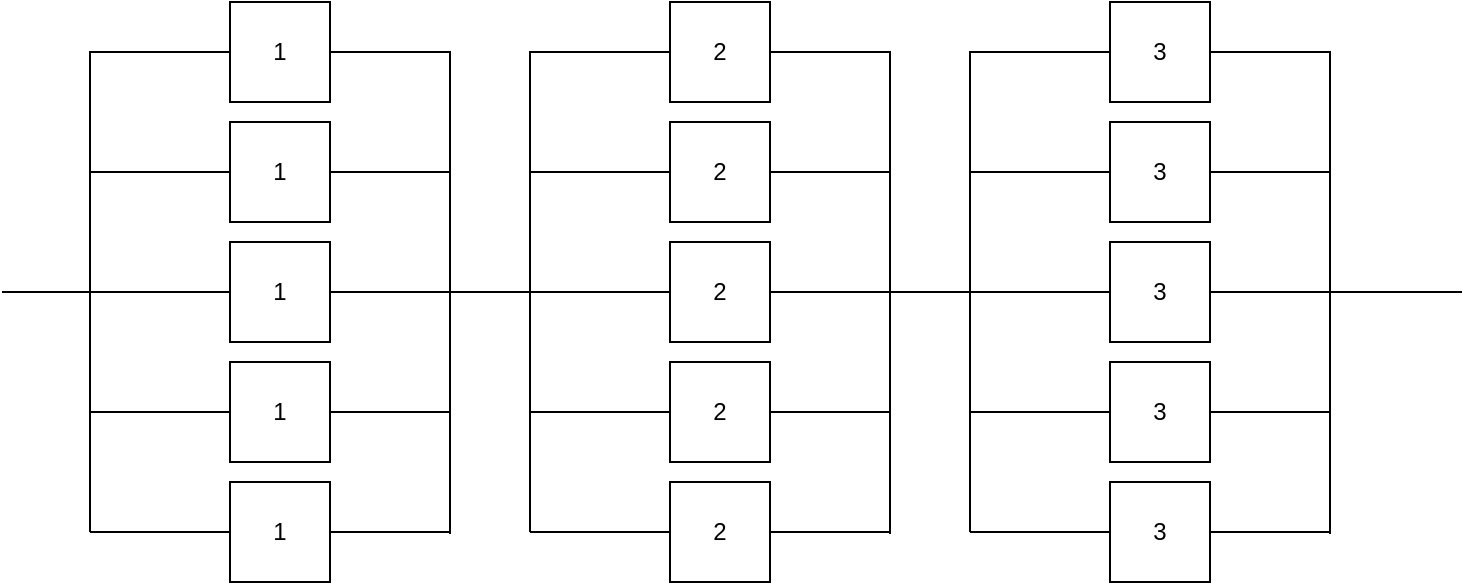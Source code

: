 <mxfile version="20.7.4" type="device"><diagram id="2wc1jl4tJQ1ebPoTQ8fs" name="Page-1"><mxGraphModel dx="1080" dy="669" grid="1" gridSize="10" guides="1" tooltips="1" connect="1" arrows="1" fold="1" page="1" pageScale="1" pageWidth="827" pageHeight="1169" math="0" shadow="0"><root><mxCell id="0"/><mxCell id="1" parent="0"/><mxCell id="4ltRVz38FIu2YWsX512K-2" value="1" style="whiteSpace=wrap;html=1;aspect=fixed;" vertex="1" parent="1"><mxGeometry x="174" y="150" width="50" height="50" as="geometry"/></mxCell><mxCell id="4ltRVz38FIu2YWsX512K-6" value="" style="endArrow=none;html=1;rounded=0;exitX=1;exitY=0.5;exitDx=0;exitDy=0;" edge="1" parent="1" source="4ltRVz38FIu2YWsX512K-2"><mxGeometry width="50" height="50" relative="1" as="geometry"><mxPoint x="334" y="350" as="sourcePoint"/><mxPoint x="284" y="240" as="targetPoint"/><Array as="points"><mxPoint x="284" y="175"/></Array></mxGeometry></mxCell><mxCell id="4ltRVz38FIu2YWsX512K-7" value="" style="endArrow=none;html=1;rounded=0;entryX=0;entryY=0.5;entryDx=0;entryDy=0;" edge="1" parent="1" target="4ltRVz38FIu2YWsX512K-2"><mxGeometry x="-0.04" y="110" width="50" height="50" relative="1" as="geometry"><mxPoint x="104" y="240" as="sourcePoint"/><mxPoint x="154" y="180" as="targetPoint"/><Array as="points"><mxPoint x="104" y="175"/></Array><mxPoint as="offset"/></mxGeometry></mxCell><mxCell id="4ltRVz38FIu2YWsX512K-8" value="1" style="whiteSpace=wrap;html=1;aspect=fixed;" vertex="1" parent="1"><mxGeometry x="174" y="210" width="50" height="50" as="geometry"/></mxCell><mxCell id="4ltRVz38FIu2YWsX512K-9" value="" style="endArrow=none;html=1;rounded=0;exitX=1;exitY=0.5;exitDx=0;exitDy=0;" edge="1" parent="1" source="4ltRVz38FIu2YWsX512K-8"><mxGeometry width="50" height="50" relative="1" as="geometry"><mxPoint x="334" y="410" as="sourcePoint"/><mxPoint x="284" y="300" as="targetPoint"/><Array as="points"><mxPoint x="284" y="235"/></Array></mxGeometry></mxCell><mxCell id="4ltRVz38FIu2YWsX512K-10" value="" style="endArrow=none;html=1;rounded=0;entryX=0;entryY=0.5;entryDx=0;entryDy=0;" edge="1" parent="1" target="4ltRVz38FIu2YWsX512K-8"><mxGeometry x="-0.04" y="110" width="50" height="50" relative="1" as="geometry"><mxPoint x="104" y="300" as="sourcePoint"/><mxPoint x="154" y="240" as="targetPoint"/><Array as="points"><mxPoint x="104" y="235"/></Array><mxPoint as="offset"/></mxGeometry></mxCell><mxCell id="4ltRVz38FIu2YWsX512K-11" value="1" style="whiteSpace=wrap;html=1;aspect=fixed;" vertex="1" parent="1"><mxGeometry x="174" y="270" width="50" height="50" as="geometry"/></mxCell><mxCell id="4ltRVz38FIu2YWsX512K-12" value="" style="endArrow=none;html=1;rounded=0;exitX=1;exitY=0.5;exitDx=0;exitDy=0;" edge="1" parent="1" source="4ltRVz38FIu2YWsX512K-11"><mxGeometry width="50" height="50" relative="1" as="geometry"><mxPoint x="334" y="470" as="sourcePoint"/><mxPoint x="284" y="416" as="targetPoint"/><Array as="points"><mxPoint x="284" y="295"/></Array></mxGeometry></mxCell><mxCell id="4ltRVz38FIu2YWsX512K-13" value="" style="endArrow=none;html=1;rounded=0;entryX=0;entryY=0.5;entryDx=0;entryDy=0;" edge="1" parent="1" target="4ltRVz38FIu2YWsX512K-11"><mxGeometry x="-0.04" y="110" width="50" height="50" relative="1" as="geometry"><mxPoint x="104" y="360" as="sourcePoint"/><mxPoint x="154" y="300" as="targetPoint"/><Array as="points"><mxPoint x="104" y="295"/></Array><mxPoint as="offset"/></mxGeometry></mxCell><mxCell id="4ltRVz38FIu2YWsX512K-14" value="1" style="whiteSpace=wrap;html=1;aspect=fixed;" vertex="1" parent="1"><mxGeometry x="174" y="330" width="50" height="50" as="geometry"/></mxCell><mxCell id="4ltRVz38FIu2YWsX512K-16" value="" style="endArrow=none;html=1;rounded=0;entryX=0;entryY=0.5;entryDx=0;entryDy=0;" edge="1" parent="1" target="4ltRVz38FIu2YWsX512K-14"><mxGeometry x="-0.04" y="110" width="50" height="50" relative="1" as="geometry"><mxPoint x="104" y="415" as="sourcePoint"/><mxPoint x="154" y="360" as="targetPoint"/><Array as="points"><mxPoint x="104" y="355"/></Array><mxPoint as="offset"/></mxGeometry></mxCell><mxCell id="4ltRVz38FIu2YWsX512K-17" value="1" style="whiteSpace=wrap;html=1;aspect=fixed;" vertex="1" parent="1"><mxGeometry x="174" y="390" width="50" height="50" as="geometry"/></mxCell><mxCell id="4ltRVz38FIu2YWsX512K-20" value="" style="endArrow=none;html=1;rounded=0;exitX=1;exitY=0.5;exitDx=0;exitDy=0;" edge="1" parent="1" source="4ltRVz38FIu2YWsX512K-17"><mxGeometry width="50" height="50" relative="1" as="geometry"><mxPoint x="334" y="350" as="sourcePoint"/><mxPoint x="284" y="415" as="targetPoint"/></mxGeometry></mxCell><mxCell id="4ltRVz38FIu2YWsX512K-21" value="" style="endArrow=none;html=1;rounded=0;entryX=1;entryY=0.5;entryDx=0;entryDy=0;" edge="1" parent="1" target="4ltRVz38FIu2YWsX512K-14"><mxGeometry width="50" height="50" relative="1" as="geometry"><mxPoint x="284" y="355" as="sourcePoint"/><mxPoint x="364" y="380" as="targetPoint"/></mxGeometry></mxCell><mxCell id="4ltRVz38FIu2YWsX512K-22" value="" style="endArrow=none;html=1;rounded=0;entryX=0;entryY=0.5;entryDx=0;entryDy=0;" edge="1" parent="1" target="4ltRVz38FIu2YWsX512K-17"><mxGeometry width="50" height="50" relative="1" as="geometry"><mxPoint x="104" y="415" as="sourcePoint"/><mxPoint x="264" y="410" as="targetPoint"/></mxGeometry></mxCell><mxCell id="4ltRVz38FIu2YWsX512K-37" value="2" style="whiteSpace=wrap;html=1;aspect=fixed;" vertex="1" parent="1"><mxGeometry x="394" y="150" width="50" height="50" as="geometry"/></mxCell><mxCell id="4ltRVz38FIu2YWsX512K-38" value="" style="endArrow=none;html=1;rounded=0;exitX=1;exitY=0.5;exitDx=0;exitDy=0;" edge="1" parent="1" source="4ltRVz38FIu2YWsX512K-37"><mxGeometry width="50" height="50" relative="1" as="geometry"><mxPoint x="554" y="350" as="sourcePoint"/><mxPoint x="504" y="240" as="targetPoint"/><Array as="points"><mxPoint x="504" y="175"/></Array></mxGeometry></mxCell><mxCell id="4ltRVz38FIu2YWsX512K-39" value="" style="endArrow=none;html=1;rounded=0;entryX=0;entryY=0.5;entryDx=0;entryDy=0;" edge="1" parent="1" target="4ltRVz38FIu2YWsX512K-37"><mxGeometry x="-0.04" y="110" width="50" height="50" relative="1" as="geometry"><mxPoint x="324" y="240" as="sourcePoint"/><mxPoint x="374" y="180" as="targetPoint"/><Array as="points"><mxPoint x="324" y="175"/></Array><mxPoint as="offset"/></mxGeometry></mxCell><mxCell id="4ltRVz38FIu2YWsX512K-40" value="2" style="whiteSpace=wrap;html=1;aspect=fixed;" vertex="1" parent="1"><mxGeometry x="394" y="210" width="50" height="50" as="geometry"/></mxCell><mxCell id="4ltRVz38FIu2YWsX512K-41" value="" style="endArrow=none;html=1;rounded=0;exitX=1;exitY=0.5;exitDx=0;exitDy=0;" edge="1" parent="1" source="4ltRVz38FIu2YWsX512K-40"><mxGeometry width="50" height="50" relative="1" as="geometry"><mxPoint x="554" y="410" as="sourcePoint"/><mxPoint x="504" y="300" as="targetPoint"/><Array as="points"><mxPoint x="504" y="235"/></Array></mxGeometry></mxCell><mxCell id="4ltRVz38FIu2YWsX512K-42" value="" style="endArrow=none;html=1;rounded=0;entryX=0;entryY=0.5;entryDx=0;entryDy=0;" edge="1" parent="1" target="4ltRVz38FIu2YWsX512K-40"><mxGeometry x="-0.04" y="110" width="50" height="50" relative="1" as="geometry"><mxPoint x="324" y="300" as="sourcePoint"/><mxPoint x="374" y="240" as="targetPoint"/><Array as="points"><mxPoint x="324" y="235"/></Array><mxPoint as="offset"/></mxGeometry></mxCell><mxCell id="4ltRVz38FIu2YWsX512K-43" value="2" style="whiteSpace=wrap;html=1;aspect=fixed;" vertex="1" parent="1"><mxGeometry x="394" y="270" width="50" height="50" as="geometry"/></mxCell><mxCell id="4ltRVz38FIu2YWsX512K-44" value="" style="endArrow=none;html=1;rounded=0;exitX=1;exitY=0.5;exitDx=0;exitDy=0;" edge="1" parent="1" source="4ltRVz38FIu2YWsX512K-43"><mxGeometry width="50" height="50" relative="1" as="geometry"><mxPoint x="554" y="470" as="sourcePoint"/><mxPoint x="504" y="416" as="targetPoint"/><Array as="points"><mxPoint x="504" y="295"/></Array></mxGeometry></mxCell><mxCell id="4ltRVz38FIu2YWsX512K-45" value="" style="endArrow=none;html=1;rounded=0;entryX=0;entryY=0.5;entryDx=0;entryDy=0;" edge="1" parent="1" target="4ltRVz38FIu2YWsX512K-43"><mxGeometry x="-0.04" y="110" width="50" height="50" relative="1" as="geometry"><mxPoint x="324" y="360" as="sourcePoint"/><mxPoint x="374" y="300" as="targetPoint"/><Array as="points"><mxPoint x="324" y="295"/></Array><mxPoint as="offset"/></mxGeometry></mxCell><mxCell id="4ltRVz38FIu2YWsX512K-46" value="2" style="whiteSpace=wrap;html=1;aspect=fixed;" vertex="1" parent="1"><mxGeometry x="394" y="330" width="50" height="50" as="geometry"/></mxCell><mxCell id="4ltRVz38FIu2YWsX512K-47" value="" style="endArrow=none;html=1;rounded=0;entryX=0;entryY=0.5;entryDx=0;entryDy=0;" edge="1" parent="1" target="4ltRVz38FIu2YWsX512K-46"><mxGeometry x="-0.04" y="110" width="50" height="50" relative="1" as="geometry"><mxPoint x="324" y="415" as="sourcePoint"/><mxPoint x="374" y="360" as="targetPoint"/><Array as="points"><mxPoint x="324" y="355"/></Array><mxPoint as="offset"/></mxGeometry></mxCell><mxCell id="4ltRVz38FIu2YWsX512K-48" value="2" style="whiteSpace=wrap;html=1;aspect=fixed;" vertex="1" parent="1"><mxGeometry x="394" y="390" width="50" height="50" as="geometry"/></mxCell><mxCell id="4ltRVz38FIu2YWsX512K-49" value="" style="endArrow=none;html=1;rounded=0;exitX=1;exitY=0.5;exitDx=0;exitDy=0;" edge="1" parent="1" source="4ltRVz38FIu2YWsX512K-48"><mxGeometry width="50" height="50" relative="1" as="geometry"><mxPoint x="554" y="350" as="sourcePoint"/><mxPoint x="504" y="415" as="targetPoint"/></mxGeometry></mxCell><mxCell id="4ltRVz38FIu2YWsX512K-50" value="" style="endArrow=none;html=1;rounded=0;entryX=1;entryY=0.5;entryDx=0;entryDy=0;" edge="1" parent="1" target="4ltRVz38FIu2YWsX512K-46"><mxGeometry width="50" height="50" relative="1" as="geometry"><mxPoint x="504" y="355" as="sourcePoint"/><mxPoint x="584" y="380" as="targetPoint"/></mxGeometry></mxCell><mxCell id="4ltRVz38FIu2YWsX512K-51" value="" style="endArrow=none;html=1;rounded=0;entryX=0;entryY=0.5;entryDx=0;entryDy=0;" edge="1" parent="1" target="4ltRVz38FIu2YWsX512K-48"><mxGeometry width="50" height="50" relative="1" as="geometry"><mxPoint x="324" y="415" as="sourcePoint"/><mxPoint x="484" y="410" as="targetPoint"/></mxGeometry></mxCell><mxCell id="4ltRVz38FIu2YWsX512K-53" value="" style="endArrow=none;html=1;rounded=0;" edge="1" parent="1"><mxGeometry width="50" height="50" relative="1" as="geometry"><mxPoint x="284" y="295" as="sourcePoint"/><mxPoint x="324" y="295" as="targetPoint"/></mxGeometry></mxCell><mxCell id="4ltRVz38FIu2YWsX512K-54" value="3" style="whiteSpace=wrap;html=1;aspect=fixed;" vertex="1" parent="1"><mxGeometry x="614" y="150" width="50" height="50" as="geometry"/></mxCell><mxCell id="4ltRVz38FIu2YWsX512K-55" value="" style="endArrow=none;html=1;rounded=0;exitX=1;exitY=0.5;exitDx=0;exitDy=0;" edge="1" parent="1" source="4ltRVz38FIu2YWsX512K-54"><mxGeometry width="50" height="50" relative="1" as="geometry"><mxPoint x="774" y="350" as="sourcePoint"/><mxPoint x="724" y="240" as="targetPoint"/><Array as="points"><mxPoint x="724" y="175"/></Array></mxGeometry></mxCell><mxCell id="4ltRVz38FIu2YWsX512K-56" value="" style="endArrow=none;html=1;rounded=0;entryX=0;entryY=0.5;entryDx=0;entryDy=0;" edge="1" parent="1" target="4ltRVz38FIu2YWsX512K-54"><mxGeometry x="-0.04" y="110" width="50" height="50" relative="1" as="geometry"><mxPoint x="544" y="240" as="sourcePoint"/><mxPoint x="594" y="180" as="targetPoint"/><Array as="points"><mxPoint x="544" y="175"/></Array><mxPoint as="offset"/></mxGeometry></mxCell><mxCell id="4ltRVz38FIu2YWsX512K-57" value="3" style="whiteSpace=wrap;html=1;aspect=fixed;" vertex="1" parent="1"><mxGeometry x="614" y="210" width="50" height="50" as="geometry"/></mxCell><mxCell id="4ltRVz38FIu2YWsX512K-58" value="" style="endArrow=none;html=1;rounded=0;exitX=1;exitY=0.5;exitDx=0;exitDy=0;" edge="1" parent="1" source="4ltRVz38FIu2YWsX512K-57"><mxGeometry width="50" height="50" relative="1" as="geometry"><mxPoint x="774" y="410" as="sourcePoint"/><mxPoint x="724" y="300" as="targetPoint"/><Array as="points"><mxPoint x="724" y="235"/></Array></mxGeometry></mxCell><mxCell id="4ltRVz38FIu2YWsX512K-59" value="" style="endArrow=none;html=1;rounded=0;entryX=0;entryY=0.5;entryDx=0;entryDy=0;" edge="1" parent="1" target="4ltRVz38FIu2YWsX512K-57"><mxGeometry x="-0.04" y="110" width="50" height="50" relative="1" as="geometry"><mxPoint x="544" y="300" as="sourcePoint"/><mxPoint x="594" y="240" as="targetPoint"/><Array as="points"><mxPoint x="544" y="235"/></Array><mxPoint as="offset"/></mxGeometry></mxCell><mxCell id="4ltRVz38FIu2YWsX512K-60" value="3" style="whiteSpace=wrap;html=1;aspect=fixed;" vertex="1" parent="1"><mxGeometry x="614" y="270" width="50" height="50" as="geometry"/></mxCell><mxCell id="4ltRVz38FIu2YWsX512K-61" value="" style="endArrow=none;html=1;rounded=0;exitX=1;exitY=0.5;exitDx=0;exitDy=0;" edge="1" parent="1" source="4ltRVz38FIu2YWsX512K-60"><mxGeometry width="50" height="50" relative="1" as="geometry"><mxPoint x="774" y="470" as="sourcePoint"/><mxPoint x="724" y="416" as="targetPoint"/><Array as="points"><mxPoint x="724" y="295"/></Array></mxGeometry></mxCell><mxCell id="4ltRVz38FIu2YWsX512K-62" value="" style="endArrow=none;html=1;rounded=0;entryX=0;entryY=0.5;entryDx=0;entryDy=0;" edge="1" parent="1" target="4ltRVz38FIu2YWsX512K-60"><mxGeometry x="-0.04" y="110" width="50" height="50" relative="1" as="geometry"><mxPoint x="544" y="360" as="sourcePoint"/><mxPoint x="594" y="300" as="targetPoint"/><Array as="points"><mxPoint x="544" y="295"/></Array><mxPoint as="offset"/></mxGeometry></mxCell><mxCell id="4ltRVz38FIu2YWsX512K-63" value="3" style="whiteSpace=wrap;html=1;aspect=fixed;" vertex="1" parent="1"><mxGeometry x="614" y="330" width="50" height="50" as="geometry"/></mxCell><mxCell id="4ltRVz38FIu2YWsX512K-64" value="" style="endArrow=none;html=1;rounded=0;entryX=0;entryY=0.5;entryDx=0;entryDy=0;" edge="1" parent="1" target="4ltRVz38FIu2YWsX512K-63"><mxGeometry x="-0.04" y="110" width="50" height="50" relative="1" as="geometry"><mxPoint x="544" y="415" as="sourcePoint"/><mxPoint x="594" y="360" as="targetPoint"/><Array as="points"><mxPoint x="544" y="355"/></Array><mxPoint as="offset"/></mxGeometry></mxCell><mxCell id="4ltRVz38FIu2YWsX512K-65" value="3" style="whiteSpace=wrap;html=1;aspect=fixed;" vertex="1" parent="1"><mxGeometry x="614" y="390" width="50" height="50" as="geometry"/></mxCell><mxCell id="4ltRVz38FIu2YWsX512K-66" value="" style="endArrow=none;html=1;rounded=0;exitX=1;exitY=0.5;exitDx=0;exitDy=0;" edge="1" parent="1" source="4ltRVz38FIu2YWsX512K-65"><mxGeometry width="50" height="50" relative="1" as="geometry"><mxPoint x="774" y="350" as="sourcePoint"/><mxPoint x="724" y="415" as="targetPoint"/></mxGeometry></mxCell><mxCell id="4ltRVz38FIu2YWsX512K-67" value="" style="endArrow=none;html=1;rounded=0;entryX=1;entryY=0.5;entryDx=0;entryDy=0;" edge="1" parent="1" target="4ltRVz38FIu2YWsX512K-63"><mxGeometry width="50" height="50" relative="1" as="geometry"><mxPoint x="724" y="355" as="sourcePoint"/><mxPoint x="804" y="380" as="targetPoint"/></mxGeometry></mxCell><mxCell id="4ltRVz38FIu2YWsX512K-68" value="" style="endArrow=none;html=1;rounded=0;entryX=0;entryY=0.5;entryDx=0;entryDy=0;" edge="1" parent="1" target="4ltRVz38FIu2YWsX512K-65"><mxGeometry width="50" height="50" relative="1" as="geometry"><mxPoint x="544" y="415" as="sourcePoint"/><mxPoint x="704" y="410" as="targetPoint"/></mxGeometry></mxCell><mxCell id="4ltRVz38FIu2YWsX512K-69" value="" style="endArrow=none;html=1;rounded=0;" edge="1" parent="1"><mxGeometry width="50" height="50" relative="1" as="geometry"><mxPoint x="504" y="295" as="sourcePoint"/><mxPoint x="544" y="295" as="targetPoint"/></mxGeometry></mxCell><mxCell id="4ltRVz38FIu2YWsX512K-70" value="" style="endArrow=none;html=1;rounded=0;" edge="1" parent="1"><mxGeometry width="50" height="50" relative="1" as="geometry"><mxPoint x="720" y="295" as="sourcePoint"/><mxPoint x="790" y="295" as="targetPoint"/></mxGeometry></mxCell><mxCell id="4ltRVz38FIu2YWsX512K-72" value="" style="endArrow=none;html=1;rounded=0;" edge="1" parent="1"><mxGeometry width="50" height="50" relative="1" as="geometry"><mxPoint x="60" y="295" as="sourcePoint"/><mxPoint x="105" y="295" as="targetPoint"/></mxGeometry></mxCell></root></mxGraphModel></diagram></mxfile>